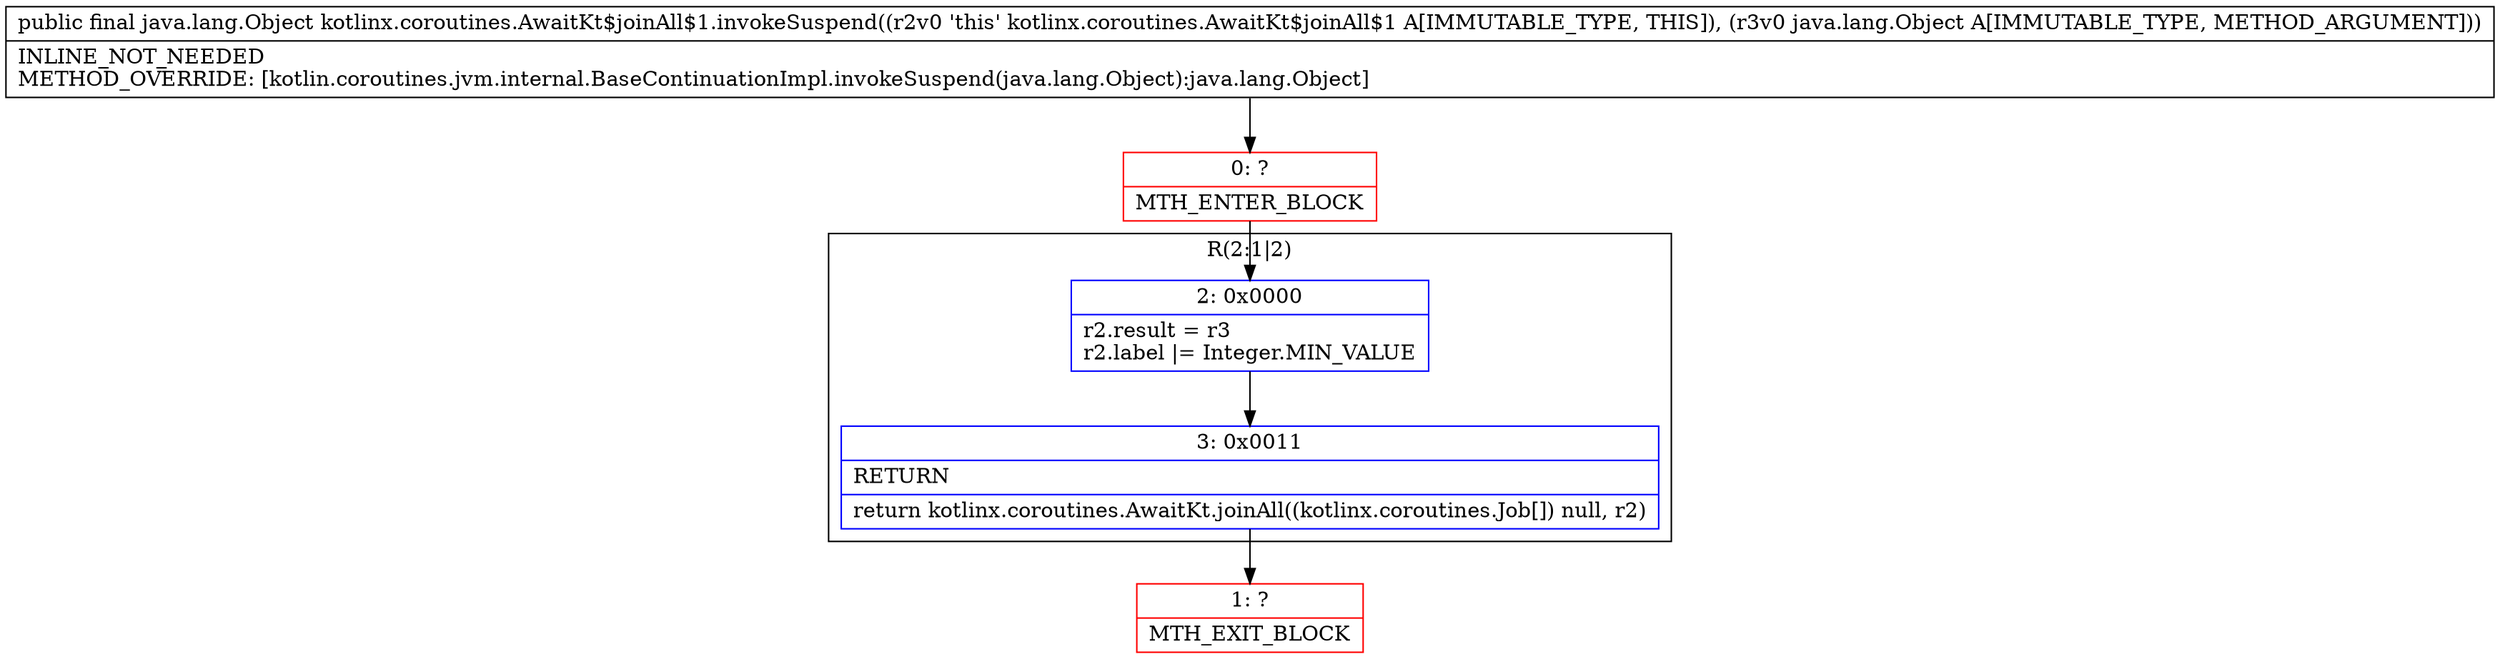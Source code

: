 digraph "CFG forkotlinx.coroutines.AwaitKt$joinAll$1.invokeSuspend(Ljava\/lang\/Object;)Ljava\/lang\/Object;" {
subgraph cluster_Region_443641371 {
label = "R(2:1|2)";
node [shape=record,color=blue];
Node_2 [shape=record,label="{2\:\ 0x0000|r2.result = r3\lr2.label \|= Integer.MIN_VALUE\l}"];
Node_3 [shape=record,label="{3\:\ 0x0011|RETURN\l|return kotlinx.coroutines.AwaitKt.joinAll((kotlinx.coroutines.Job[]) null, r2)\l}"];
}
Node_0 [shape=record,color=red,label="{0\:\ ?|MTH_ENTER_BLOCK\l}"];
Node_1 [shape=record,color=red,label="{1\:\ ?|MTH_EXIT_BLOCK\l}"];
MethodNode[shape=record,label="{public final java.lang.Object kotlinx.coroutines.AwaitKt$joinAll$1.invokeSuspend((r2v0 'this' kotlinx.coroutines.AwaitKt$joinAll$1 A[IMMUTABLE_TYPE, THIS]), (r3v0 java.lang.Object A[IMMUTABLE_TYPE, METHOD_ARGUMENT]))  | INLINE_NOT_NEEDED\lMETHOD_OVERRIDE: [kotlin.coroutines.jvm.internal.BaseContinuationImpl.invokeSuspend(java.lang.Object):java.lang.Object]\l}"];
MethodNode -> Node_0;Node_2 -> Node_3;
Node_3 -> Node_1;
Node_0 -> Node_2;
}

